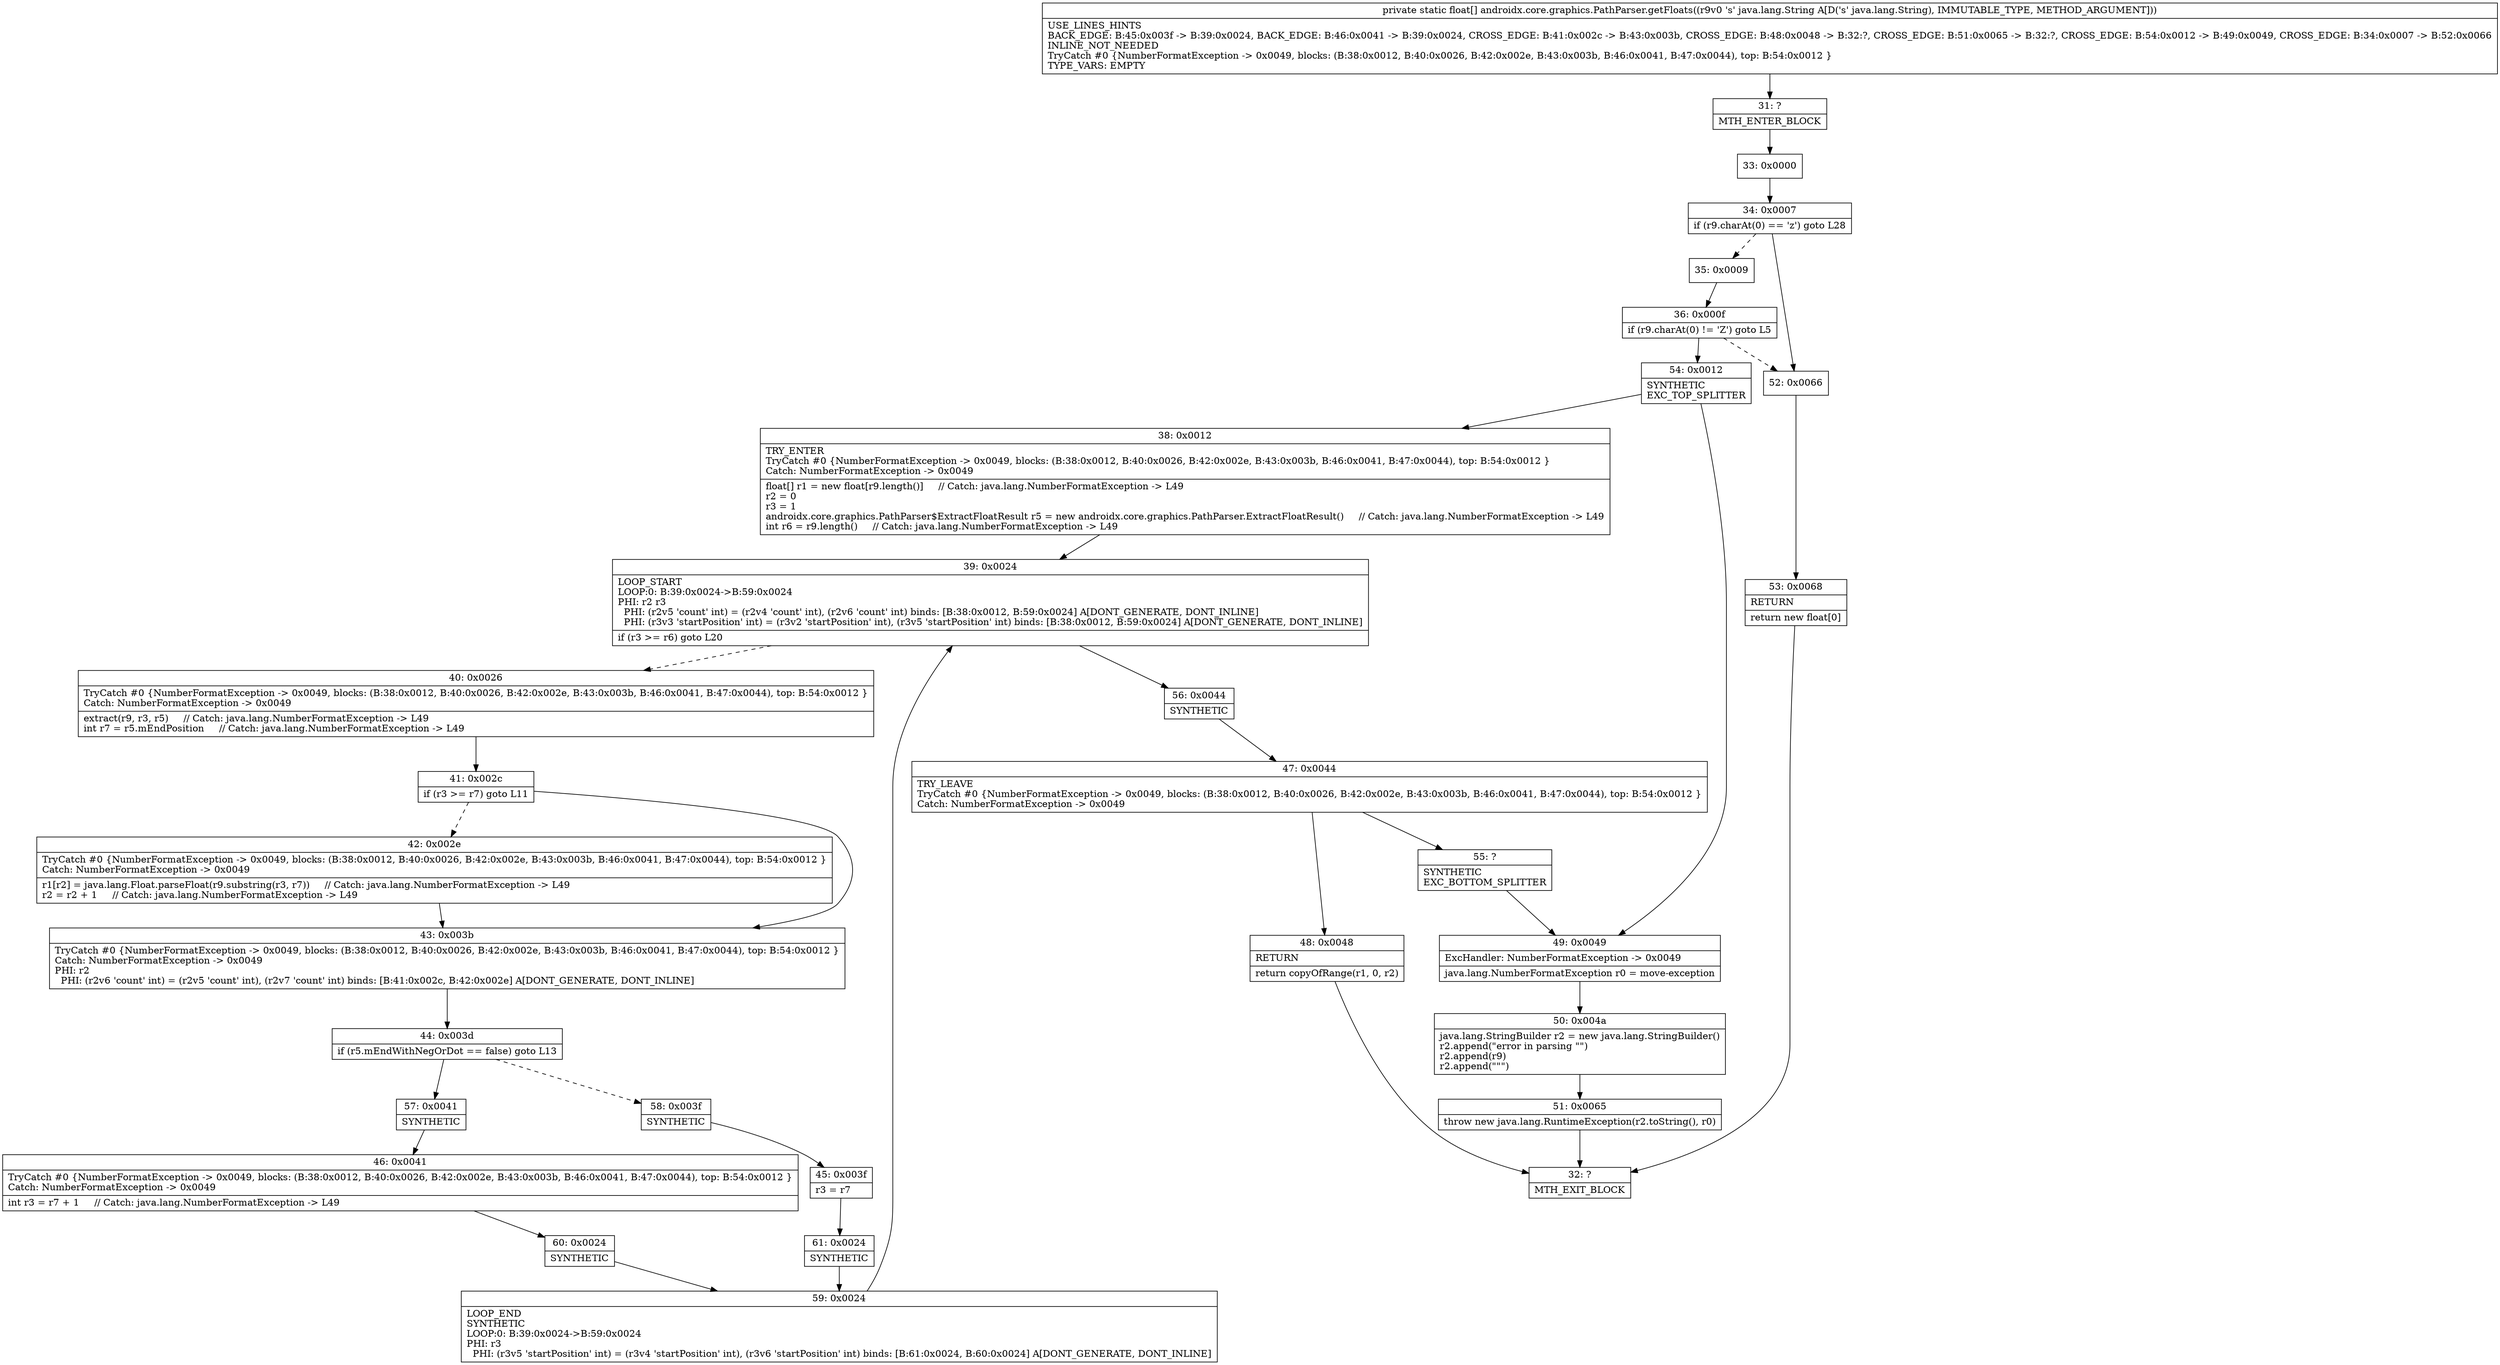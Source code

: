 digraph "CFG forandroidx.core.graphics.PathParser.getFloats(Ljava\/lang\/String;)[F" {
Node_31 [shape=record,label="{31\:\ ?|MTH_ENTER_BLOCK\l}"];
Node_33 [shape=record,label="{33\:\ 0x0000}"];
Node_34 [shape=record,label="{34\:\ 0x0007|if (r9.charAt(0) == 'z') goto L28\l}"];
Node_35 [shape=record,label="{35\:\ 0x0009}"];
Node_36 [shape=record,label="{36\:\ 0x000f|if (r9.charAt(0) != 'Z') goto L5\l}"];
Node_54 [shape=record,label="{54\:\ 0x0012|SYNTHETIC\lEXC_TOP_SPLITTER\l}"];
Node_38 [shape=record,label="{38\:\ 0x0012|TRY_ENTER\lTryCatch #0 \{NumberFormatException \-\> 0x0049, blocks: (B:38:0x0012, B:40:0x0026, B:42:0x002e, B:43:0x003b, B:46:0x0041, B:47:0x0044), top: B:54:0x0012 \}\lCatch: NumberFormatException \-\> 0x0049\l|float[] r1 = new float[r9.length()]     \/\/ Catch: java.lang.NumberFormatException \-\> L49\lr2 = 0\lr3 = 1\landroidx.core.graphics.PathParser$ExtractFloatResult r5 = new androidx.core.graphics.PathParser.ExtractFloatResult()     \/\/ Catch: java.lang.NumberFormatException \-\> L49\lint r6 = r9.length()     \/\/ Catch: java.lang.NumberFormatException \-\> L49\l}"];
Node_39 [shape=record,label="{39\:\ 0x0024|LOOP_START\lLOOP:0: B:39:0x0024\-\>B:59:0x0024\lPHI: r2 r3 \l  PHI: (r2v5 'count' int) = (r2v4 'count' int), (r2v6 'count' int) binds: [B:38:0x0012, B:59:0x0024] A[DONT_GENERATE, DONT_INLINE]\l  PHI: (r3v3 'startPosition' int) = (r3v2 'startPosition' int), (r3v5 'startPosition' int) binds: [B:38:0x0012, B:59:0x0024] A[DONT_GENERATE, DONT_INLINE]\l|if (r3 \>= r6) goto L20\l}"];
Node_40 [shape=record,label="{40\:\ 0x0026|TryCatch #0 \{NumberFormatException \-\> 0x0049, blocks: (B:38:0x0012, B:40:0x0026, B:42:0x002e, B:43:0x003b, B:46:0x0041, B:47:0x0044), top: B:54:0x0012 \}\lCatch: NumberFormatException \-\> 0x0049\l|extract(r9, r3, r5)     \/\/ Catch: java.lang.NumberFormatException \-\> L49\lint r7 = r5.mEndPosition     \/\/ Catch: java.lang.NumberFormatException \-\> L49\l}"];
Node_41 [shape=record,label="{41\:\ 0x002c|if (r3 \>= r7) goto L11\l}"];
Node_42 [shape=record,label="{42\:\ 0x002e|TryCatch #0 \{NumberFormatException \-\> 0x0049, blocks: (B:38:0x0012, B:40:0x0026, B:42:0x002e, B:43:0x003b, B:46:0x0041, B:47:0x0044), top: B:54:0x0012 \}\lCatch: NumberFormatException \-\> 0x0049\l|r1[r2] = java.lang.Float.parseFloat(r9.substring(r3, r7))     \/\/ Catch: java.lang.NumberFormatException \-\> L49\lr2 = r2 + 1     \/\/ Catch: java.lang.NumberFormatException \-\> L49\l}"];
Node_43 [shape=record,label="{43\:\ 0x003b|TryCatch #0 \{NumberFormatException \-\> 0x0049, blocks: (B:38:0x0012, B:40:0x0026, B:42:0x002e, B:43:0x003b, B:46:0x0041, B:47:0x0044), top: B:54:0x0012 \}\lCatch: NumberFormatException \-\> 0x0049\lPHI: r2 \l  PHI: (r2v6 'count' int) = (r2v5 'count' int), (r2v7 'count' int) binds: [B:41:0x002c, B:42:0x002e] A[DONT_GENERATE, DONT_INLINE]\l}"];
Node_44 [shape=record,label="{44\:\ 0x003d|if (r5.mEndWithNegOrDot == false) goto L13\l}"];
Node_57 [shape=record,label="{57\:\ 0x0041|SYNTHETIC\l}"];
Node_46 [shape=record,label="{46\:\ 0x0041|TryCatch #0 \{NumberFormatException \-\> 0x0049, blocks: (B:38:0x0012, B:40:0x0026, B:42:0x002e, B:43:0x003b, B:46:0x0041, B:47:0x0044), top: B:54:0x0012 \}\lCatch: NumberFormatException \-\> 0x0049\l|int r3 = r7 + 1     \/\/ Catch: java.lang.NumberFormatException \-\> L49\l}"];
Node_60 [shape=record,label="{60\:\ 0x0024|SYNTHETIC\l}"];
Node_59 [shape=record,label="{59\:\ 0x0024|LOOP_END\lSYNTHETIC\lLOOP:0: B:39:0x0024\-\>B:59:0x0024\lPHI: r3 \l  PHI: (r3v5 'startPosition' int) = (r3v4 'startPosition' int), (r3v6 'startPosition' int) binds: [B:61:0x0024, B:60:0x0024] A[DONT_GENERATE, DONT_INLINE]\l}"];
Node_58 [shape=record,label="{58\:\ 0x003f|SYNTHETIC\l}"];
Node_45 [shape=record,label="{45\:\ 0x003f|r3 = r7\l}"];
Node_61 [shape=record,label="{61\:\ 0x0024|SYNTHETIC\l}"];
Node_56 [shape=record,label="{56\:\ 0x0044|SYNTHETIC\l}"];
Node_47 [shape=record,label="{47\:\ 0x0044|TRY_LEAVE\lTryCatch #0 \{NumberFormatException \-\> 0x0049, blocks: (B:38:0x0012, B:40:0x0026, B:42:0x002e, B:43:0x003b, B:46:0x0041, B:47:0x0044), top: B:54:0x0012 \}\lCatch: NumberFormatException \-\> 0x0049\l}"];
Node_48 [shape=record,label="{48\:\ 0x0048|RETURN\l|return copyOfRange(r1, 0, r2)\l}"];
Node_32 [shape=record,label="{32\:\ ?|MTH_EXIT_BLOCK\l}"];
Node_55 [shape=record,label="{55\:\ ?|SYNTHETIC\lEXC_BOTTOM_SPLITTER\l}"];
Node_49 [shape=record,label="{49\:\ 0x0049|ExcHandler: NumberFormatException \-\> 0x0049\l|java.lang.NumberFormatException r0 = move\-exception\l}"];
Node_50 [shape=record,label="{50\:\ 0x004a|java.lang.StringBuilder r2 = new java.lang.StringBuilder()\lr2.append(\"error in parsing \"\")\lr2.append(r9)\lr2.append(\"\"\")\l}"];
Node_51 [shape=record,label="{51\:\ 0x0065|throw new java.lang.RuntimeException(r2.toString(), r0)\l}"];
Node_52 [shape=record,label="{52\:\ 0x0066}"];
Node_53 [shape=record,label="{53\:\ 0x0068|RETURN\l|return new float[0]\l}"];
MethodNode[shape=record,label="{private static float[] androidx.core.graphics.PathParser.getFloats((r9v0 's' java.lang.String A[D('s' java.lang.String), IMMUTABLE_TYPE, METHOD_ARGUMENT]))  | USE_LINES_HINTS\lBACK_EDGE: B:45:0x003f \-\> B:39:0x0024, BACK_EDGE: B:46:0x0041 \-\> B:39:0x0024, CROSS_EDGE: B:41:0x002c \-\> B:43:0x003b, CROSS_EDGE: B:48:0x0048 \-\> B:32:?, CROSS_EDGE: B:51:0x0065 \-\> B:32:?, CROSS_EDGE: B:54:0x0012 \-\> B:49:0x0049, CROSS_EDGE: B:34:0x0007 \-\> B:52:0x0066\lINLINE_NOT_NEEDED\lTryCatch #0 \{NumberFormatException \-\> 0x0049, blocks: (B:38:0x0012, B:40:0x0026, B:42:0x002e, B:43:0x003b, B:46:0x0041, B:47:0x0044), top: B:54:0x0012 \}\lTYPE_VARS: EMPTY\l}"];
MethodNode -> Node_31;Node_31 -> Node_33;
Node_33 -> Node_34;
Node_34 -> Node_35[style=dashed];
Node_34 -> Node_52;
Node_35 -> Node_36;
Node_36 -> Node_52[style=dashed];
Node_36 -> Node_54;
Node_54 -> Node_38;
Node_54 -> Node_49;
Node_38 -> Node_39;
Node_39 -> Node_40[style=dashed];
Node_39 -> Node_56;
Node_40 -> Node_41;
Node_41 -> Node_42[style=dashed];
Node_41 -> Node_43;
Node_42 -> Node_43;
Node_43 -> Node_44;
Node_44 -> Node_57;
Node_44 -> Node_58[style=dashed];
Node_57 -> Node_46;
Node_46 -> Node_60;
Node_60 -> Node_59;
Node_59 -> Node_39;
Node_58 -> Node_45;
Node_45 -> Node_61;
Node_61 -> Node_59;
Node_56 -> Node_47;
Node_47 -> Node_48;
Node_47 -> Node_55;
Node_48 -> Node_32;
Node_55 -> Node_49;
Node_49 -> Node_50;
Node_50 -> Node_51;
Node_51 -> Node_32;
Node_52 -> Node_53;
Node_53 -> Node_32;
}

